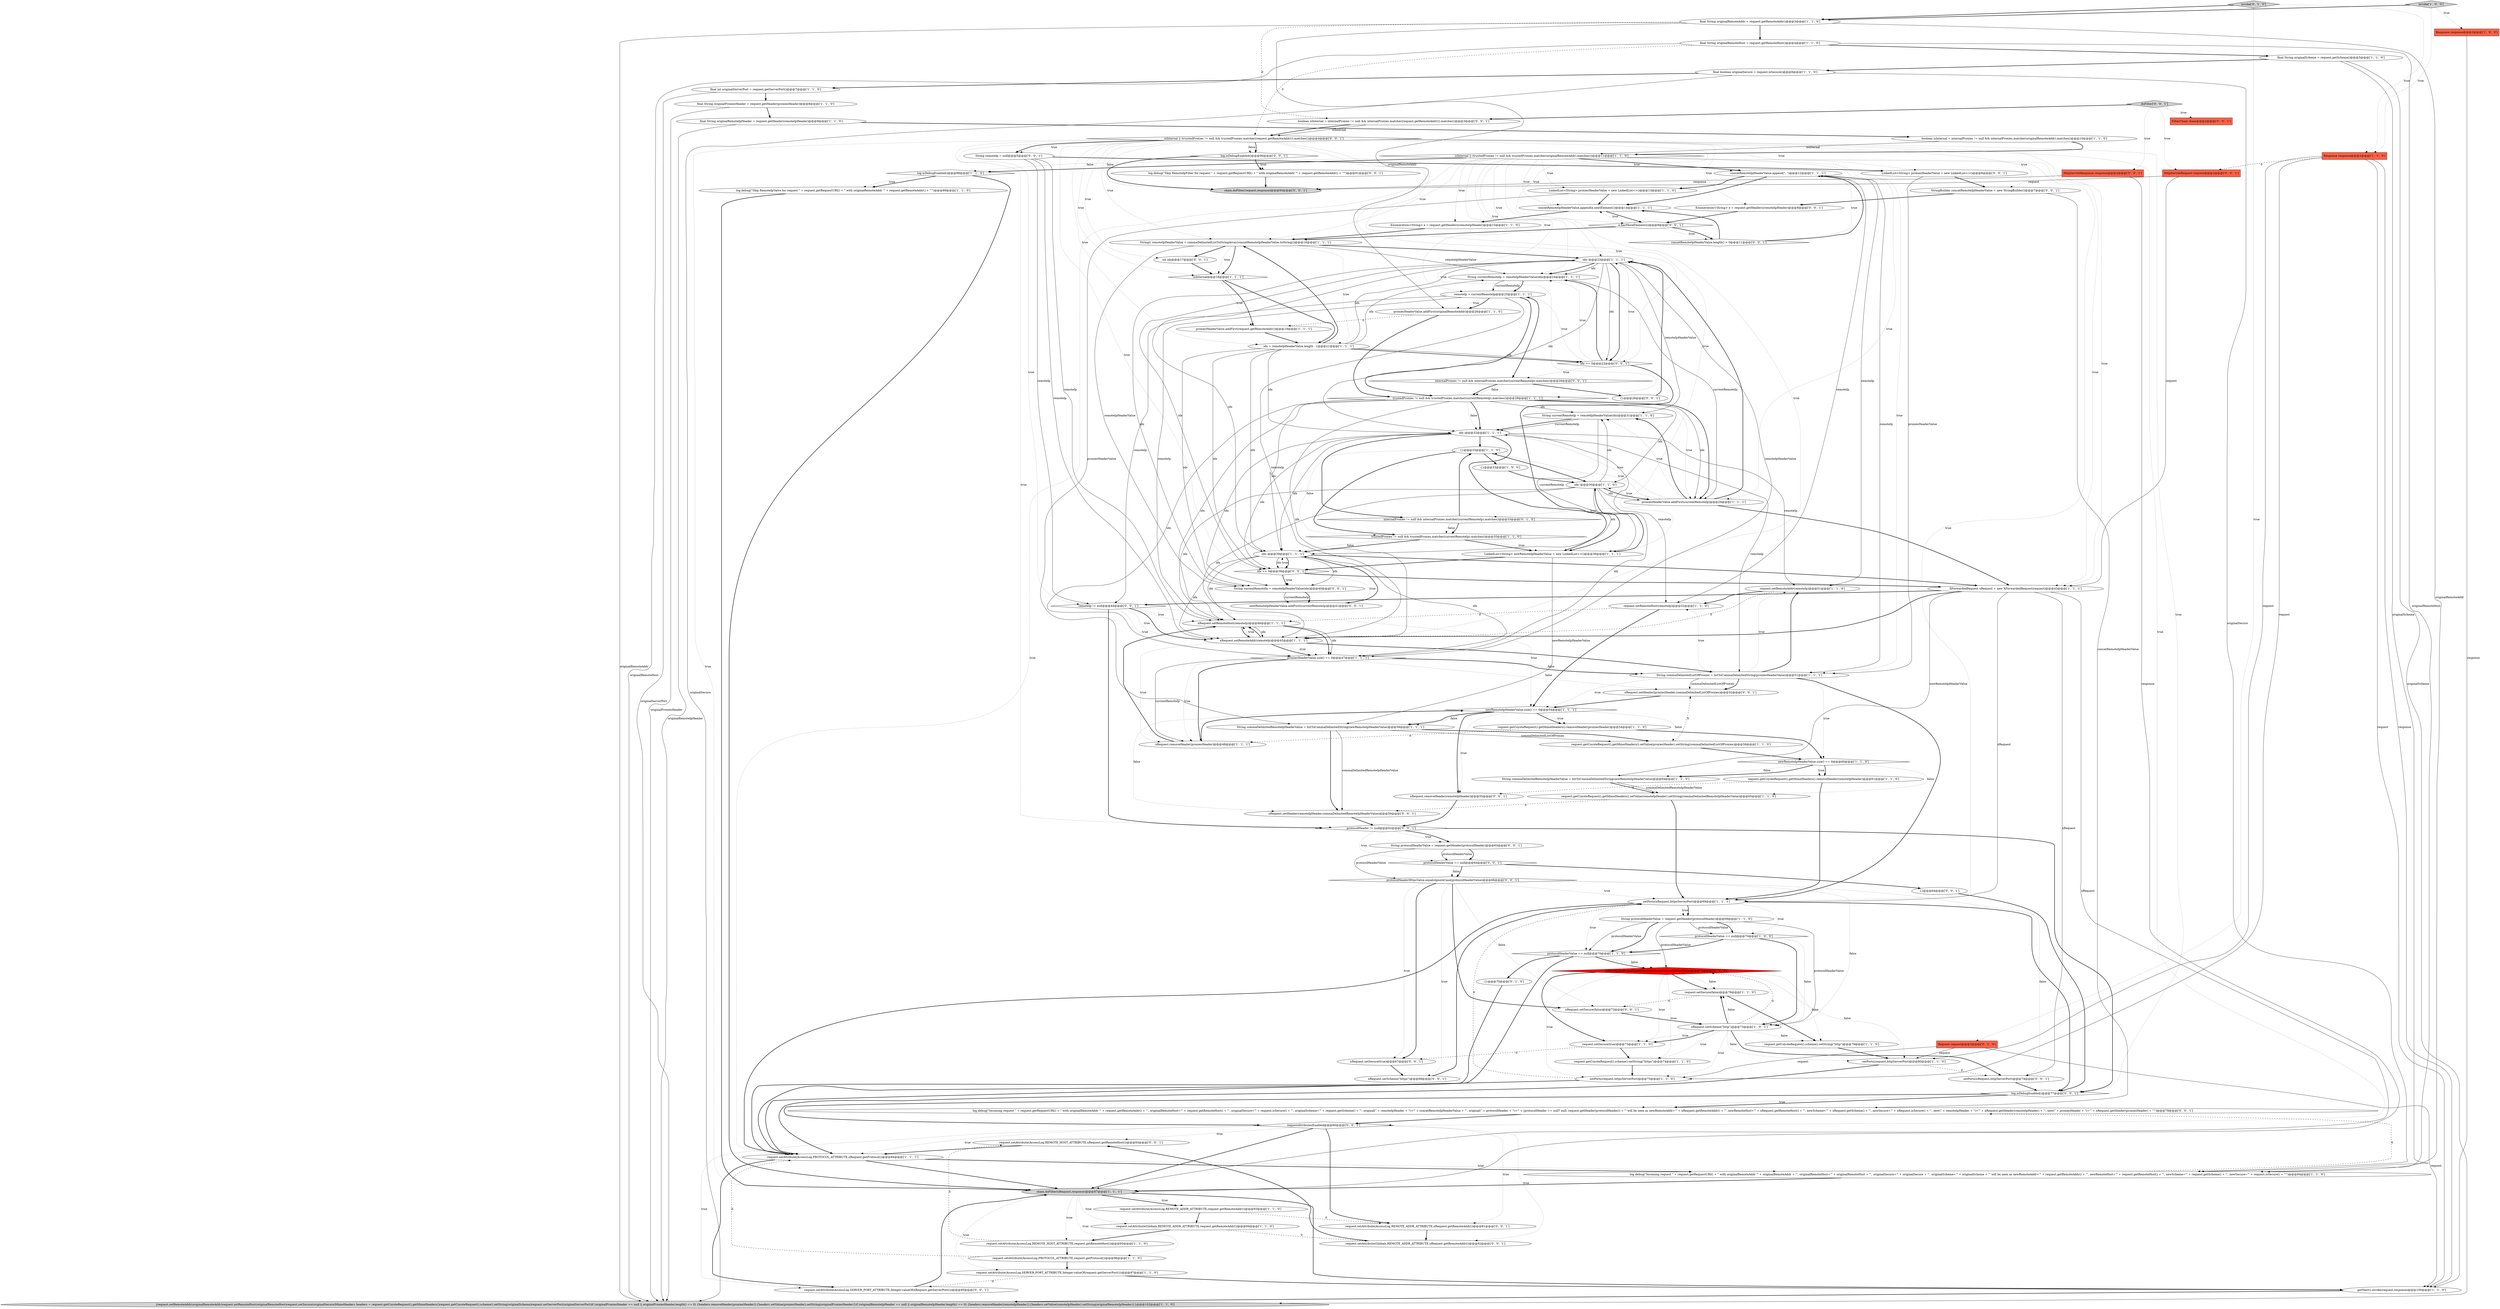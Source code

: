digraph {
8 [style = filled, label = "final String originalProxiesHeader = request.getHeader(proxiesHeader)@@@8@@@['1', '1', '0']", fillcolor = white, shape = ellipse image = "AAA0AAABBB1BBB"];
70 [style = filled, label = "invoke['1', '0', '0']", fillcolor = lightgray, shape = diamond image = "AAA0AAABBB1BBB"];
108 [style = filled, label = "xRequest.setHeader(remoteIpHeader,commaDelimitedRemoteIpHeaderValue)@@@59@@@['0', '0', '1']", fillcolor = white, shape = ellipse image = "AAA0AAABBB3BBB"];
37 [style = filled, label = "newRemoteIpHeaderValue.size() == 0@@@60@@@['1', '1', '0']", fillcolor = white, shape = diamond image = "AAA0AAABBB1BBB"];
114 [style = filled, label = "remoteIp != null@@@44@@@['0', '0', '1']", fillcolor = white, shape = diamond image = "AAA0AAABBB3BBB"];
100 [style = filled, label = "isInternal || (trustedProxies != null && trustedProxies.matcher(request.getRemoteAddr()).matches())@@@4@@@['0', '0', '1']", fillcolor = white, shape = diamond image = "AAA0AAABBB3BBB"];
23 [style = filled, label = "final int originalServerPort = request.getServerPort()@@@7@@@['1', '1', '0']", fillcolor = white, shape = ellipse image = "AAA0AAABBB1BBB"];
88 [style = filled, label = "String protocolHeaderValue = request.getHeader(protocolHeader)@@@63@@@['0', '0', '1']", fillcolor = white, shape = ellipse image = "AAA0AAABBB3BBB"];
3 [style = filled, label = "setPorts(xRequest,httpsServerPort)@@@69@@@['1', '1', '1']", fillcolor = white, shape = ellipse image = "AAA0AAABBB1BBB"];
99 [style = filled, label = "request.setAttribute(AccessLog.REMOTE_HOST_ATTRIBUTE,xRequest.getRemoteHost())@@@83@@@['0', '0', '1']", fillcolor = white, shape = ellipse image = "AAA0AAABBB3BBB"];
42 [style = filled, label = "xRequest.setScheme(\"http\")@@@73@@@['1', '0', '1']", fillcolor = white, shape = ellipse image = "AAA0AAABBB1BBB"];
74 [style = filled, label = "{}@@@70@@@['0', '1', '0']", fillcolor = white, shape = ellipse image = "AAA0AAABBB2BBB"];
86 [style = filled, label = "boolean isInternal = internalProxies != null && internalProxies.matcher(request.getRemoteAddr()).matches()@@@3@@@['0', '0', '1']", fillcolor = white, shape = ellipse image = "AAA0AAABBB3BBB"];
58 [style = filled, label = "proxiesHeaderValue.addFirst(originalRemoteAddr)@@@26@@@['1', '1', '0']", fillcolor = white, shape = ellipse image = "AAA0AAABBB1BBB"];
61 [style = filled, label = "concatRemoteIpHeaderValue.append(\", \")@@@12@@@['1', '1', '1']", fillcolor = white, shape = ellipse image = "AAA0AAABBB1BBB"];
119 [style = filled, label = "internalProxies != null && internalProxies.matcher(currentRemoteIp).matches()@@@26@@@['0', '0', '1']", fillcolor = white, shape = diamond image = "AAA0AAABBB3BBB"];
35 [style = filled, label = "{}@@@33@@@['1', '1', '0']", fillcolor = white, shape = ellipse image = "AAA0AAABBB1BBB"];
66 [style = filled, label = "proxiesHeaderValue.addFirst(request.getRemoteAddr())@@@19@@@['1', '1', '1']", fillcolor = white, shape = ellipse image = "AAA0AAABBB1BBB"];
44 [style = filled, label = "trustedProxies != null && trustedProxies.matcher(currentRemoteIp).matches()@@@28@@@['1', '1', '1']", fillcolor = white, shape = diamond image = "AAA0AAABBB1BBB"];
107 [style = filled, label = "xRequest.removeHeader(remoteIpHeader)@@@55@@@['0', '0', '1']", fillcolor = white, shape = ellipse image = "AAA0AAABBB3BBB"];
69 [style = filled, label = "idx--@@@39@@@['1', '1', '1']", fillcolor = white, shape = ellipse image = "AAA0AAABBB1BBB"];
112 [style = filled, label = "protocolHeader != null@@@62@@@['0', '0', '1']", fillcolor = white, shape = diamond image = "AAA0AAABBB3BBB"];
77 [style = filled, label = "internalProxies != null && internalProxies.matcher(currentRemoteIp).matches()@@@33@@@['0', '1', '0']", fillcolor = white, shape = diamond image = "AAA0AAABBB2BBB"];
104 [style = filled, label = "String remoteIp = null@@@5@@@['0', '0', '1']", fillcolor = white, shape = ellipse image = "AAA0AAABBB3BBB"];
57 [style = filled, label = "final String originalRemoteAddr = request.getRemoteAddr()@@@3@@@['1', '1', '0']", fillcolor = white, shape = ellipse image = "AAA0AAABBB1BBB"];
7 [style = filled, label = "final String originalScheme = request.getScheme()@@@5@@@['1', '1', '0']", fillcolor = white, shape = ellipse image = "AAA0AAABBB1BBB"];
59 [style = filled, label = "String currentRemoteIp = remoteIpHeaderValue(idx(@@@31@@@['1', '1', '0']", fillcolor = white, shape = ellipse image = "AAA0AAABBB1BBB"];
21 [style = filled, label = "getNext().invoke(request,response)@@@100@@@['1', '1', '0']", fillcolor = white, shape = ellipse image = "AAA0AAABBB1BBB"];
14 [style = filled, label = "request.setSecure(false)@@@78@@@['1', '1', '0']", fillcolor = white, shape = ellipse image = "AAA0AAABBB1BBB"];
30 [style = filled, label = "XForwardedRequest xRequest = new XForwardedRequest(request)@@@43@@@['1', '1', '1']", fillcolor = white, shape = ellipse image = "AAA0AAABBB1BBB"];
56 [style = filled, label = "boolean isInternal = internalProxies != null && internalProxies.matcher(originalRemoteAddr).matches()@@@10@@@['1', '1', '0']", fillcolor = white, shape = ellipse image = "AAA0AAABBB1BBB"];
76 [style = filled, label = "Request request@@@2@@@['0', '1', '0']", fillcolor = tomato, shape = box image = "AAA0AAABBB2BBB"];
90 [style = filled, label = "FilterChain chain@@@2@@@['0', '0', '1']", fillcolor = tomato, shape = box image = "AAA0AAABBB3BBB"];
51 [style = filled, label = "String(( remoteIpHeaderValue = commaDelimitedListToStringArray(concatRemoteIpHeaderValue.toString())@@@16@@@['1', '1', '1']", fillcolor = white, shape = ellipse image = "AAA0AAABBB1BBB"];
116 [style = filled, label = "request.setAttribute(Globals.REMOTE_ADDR_ATTRIBUTE,xRequest.getRemoteAddr())@@@82@@@['0', '0', '1']", fillcolor = white, shape = ellipse image = "AAA0AAABBB3BBB"];
62 [style = filled, label = "xRequest.setRemoteHost(remoteIp)@@@46@@@['1', '1', '1']", fillcolor = white, shape = ellipse image = "AAA0AAABBB1BBB"];
39 [style = filled, label = "log.debug(\"Incoming request \" + request.getRequestURI() + \" with originalRemoteAddr '\" + originalRemoteAddr + \"', originalRemoteHost='\" + originalRemoteHost + \"', originalSecure='\" + originalSecure + \"', originalScheme='\" + originalScheme + \"' will be seen as newRemoteAddr='\" + request.getRemoteAddr() + \"', newRemoteHost='\" + request.getRemoteHost() + \"', newScheme='\" + request.getScheme() + \"', newSecure='\" + request.isSecure() + \"'\")@@@84@@@['1', '1', '0']", fillcolor = white, shape = ellipse image = "AAA0AAABBB1BBB"];
5 [style = filled, label = "log.debug(\"Skip RemoteIpValve for request \" + request.getRequestURI() + \" with originalRemoteAddr '\" + request.getRemoteAddr() + \"'\")@@@89@@@['1', '1', '0']", fillcolor = white, shape = ellipse image = "AAA0AAABBB1BBB"];
115 [style = filled, label = "newRemoteIpHeaderValue.addFirst(currentRemoteIp)@@@41@@@['0', '0', '1']", fillcolor = white, shape = ellipse image = "AAA0AAABBB3BBB"];
83 [style = filled, label = "concatRemoteIpHeaderValue.length() > 0@@@11@@@['0', '0', '1']", fillcolor = white, shape = diamond image = "AAA0AAABBB3BBB"];
84 [style = filled, label = "xRequest.setSecure(true)@@@67@@@['0', '0', '1']", fillcolor = white, shape = ellipse image = "AAA0AAABBB3BBB"];
78 [style = filled, label = "setPorts(xRequest,httpServerPort)@@@74@@@['0', '0', '1']", fillcolor = white, shape = ellipse image = "AAA0AAABBB3BBB"];
45 [style = filled, label = "newRemoteIpHeaderValue.size() == 0@@@54@@@['1', '1', '1']", fillcolor = white, shape = diamond image = "AAA0AAABBB1BBB"];
94 [style = filled, label = "log.debug(\"Incoming request \" + request.getRequestURI() + \" with originalRemoteAddr '\" + request.getRemoteAddr() + \"', originalRemoteHost='\" + request.getRemoteHost() + \"', originalSecure='\" + request.isSecure() + \"', originalScheme='\" + request.getScheme() + \"', original(\" + remoteIpHeader + \"(='\" + concatRemoteIpHeaderValue + \"', original(\" + protocolHeader + \"(='\" + (protocolHeader == null? null: request.getHeader(protocolHeader)) + \"' will be seen as newRemoteAddr='\" + xRequest.getRemoteAddr() + \"', newRemoteHost='\" + xRequest.getRemoteHost() + \"', newScheme='\" + xRequest.getScheme() + \"', newSecure='\" + xRequest.isSecure() + \"', new(\" + remoteIpHeader + \"(='\" + xRequest.getHeader(remoteIpHeader) + \"', new(\" + proxiesHeader + \"(='\" + xRequest.getHeader(proxiesHeader) + \"'\")@@@78@@@['0', '0', '1']", fillcolor = white, shape = ellipse image = "AAA0AAABBB3BBB"];
33 [style = filled, label = "idx--@@@23@@@['1', '1', '1']", fillcolor = white, shape = ellipse image = "AAA0AAABBB1BBB"];
4 [style = filled, label = "setPorts(request,httpServerPort)@@@80@@@['1', '1', '0']", fillcolor = white, shape = ellipse image = "AAA0AAABBB1BBB"];
60 [style = filled, label = "request.getCoyoteRequest().getMimeHeaders().removeHeader(remoteIpHeader)@@@61@@@['1', '1', '0']", fillcolor = white, shape = ellipse image = "AAA0AAABBB1BBB"];
89 [style = filled, label = "log.isDebugEnabled()@@@77@@@['0', '0', '1']", fillcolor = white, shape = diamond image = "AAA0AAABBB3BBB"];
64 [style = filled, label = "final String originalRemoteHost = request.getRemoteHost()@@@4@@@['1', '1', '0']", fillcolor = white, shape = ellipse image = "AAA0AAABBB1BBB"];
98 [style = filled, label = "HttpServletRequest request@@@2@@@['0', '0', '1']", fillcolor = tomato, shape = box image = "AAA0AAABBB3BBB"];
47 [style = filled, label = "request.getCoyoteRequest().getMimeHeaders().removeHeader(proxiesHeader)@@@54@@@['1', '1', '0']", fillcolor = white, shape = ellipse image = "AAA0AAABBB1BBB"];
96 [style = filled, label = "StringBuilder concatRemoteIpHeaderValue = new StringBuilder()@@@7@@@['0', '0', '1']", fillcolor = white, shape = ellipse image = "AAA0AAABBB3BBB"];
25 [style = filled, label = "request.getCoyoteRequest().getMimeHeaders().setValue(remoteIpHeader).setString(commaDelimitedRemoteIpHeaderValue)@@@65@@@['1', '1', '0']", fillcolor = white, shape = ellipse image = "AAA0AAABBB1BBB"];
53 [style = filled, label = "proxiesHeaderValue.size() == 0@@@47@@@['1', '1', '1']", fillcolor = white, shape = diamond image = "AAA0AAABBB1BBB"];
102 [style = filled, label = "request.setAttribute(AccessLog.REMOTE_ADDR_ATTRIBUTE,xRequest.getRemoteAddr())@@@81@@@['0', '0', '1']", fillcolor = white, shape = ellipse image = "AAA0AAABBB3BBB"];
6 [style = filled, label = "request.setRemoteAddr(remoteIp)@@@51@@@['1', '1', '0']", fillcolor = white, shape = ellipse image = "AAA0AAABBB1BBB"];
36 [style = filled, label = "protocolHeaderValue == null@@@70@@@['1', '1', '0']", fillcolor = white, shape = diamond image = "AAA0AAABBB1BBB"];
103 [style = filled, label = "{}@@@64@@@['0', '0', '1']", fillcolor = white, shape = ellipse image = "AAA0AAABBB3BBB"];
0 [style = filled, label = "request.getCoyoteRequest().scheme().setString(\"https\")@@@74@@@['1', '1', '0']", fillcolor = white, shape = ellipse image = "AAA0AAABBB1BBB"];
1 [style = filled, label = "request.getCoyoteRequest().scheme().setString(\"http\")@@@79@@@['1', '1', '0']", fillcolor = white, shape = ellipse image = "AAA0AAABBB1BBB"];
46 [style = filled, label = "chain.doFilter(xRequest,response)@@@87@@@['1', '1', '1']", fillcolor = lightgray, shape = ellipse image = "AAA0AAABBB1BBB"];
31 [style = filled, label = "protocolHeaderValue == null@@@70@@@['1', '0', '0']", fillcolor = white, shape = diamond image = "AAA0AAABBB1BBB"];
34 [style = filled, label = "proxiesHeaderValue.addFirst(currentRemoteIp)@@@29@@@['1', '1', '1']", fillcolor = white, shape = ellipse image = "AAA0AAABBB1BBB"];
68 [style = filled, label = "request.setRemoteHost(remoteIp)@@@52@@@['1', '1', '0']", fillcolor = white, shape = ellipse image = "AAA0AAABBB1BBB"];
105 [style = filled, label = "{}@@@26@@@['0', '0', '1']", fillcolor = white, shape = ellipse image = "AAA0AAABBB3BBB"];
54 [style = filled, label = "xRequest.setRemoteAddr(remoteIp)@@@45@@@['1', '1', '1']", fillcolor = white, shape = ellipse image = "AAA0AAABBB1BBB"];
91 [style = filled, label = "log.debug(\"Skip RemoteIpFilter for request \" + request.getRequestURI() + \" with originalRemoteAddr '\" + request.getRemoteAddr() + \"'\")@@@91@@@['0', '0', '1']", fillcolor = white, shape = ellipse image = "AAA0AAABBB3BBB"];
13 [style = filled, label = "{}@@@33@@@['1', '0', '0']", fillcolor = white, shape = ellipse image = "AAA0AAABBB1BBB"];
113 [style = filled, label = "xRequest.setHeader(proxiesHeader,commaDelimitedListOfProxies)@@@52@@@['0', '0', '1']", fillcolor = white, shape = ellipse image = "AAA0AAABBB3BBB"];
49 [style = filled, label = "idx = remoteIpHeaderValue.length - 1@@@21@@@['1', '1', '1']", fillcolor = white, shape = ellipse image = "AAA0AAABBB1BBB"];
29 [style = filled, label = "!isInternal@@@18@@@['1', '1', '1']", fillcolor = white, shape = diamond image = "AAA0AAABBB1BBB"];
22 [style = filled, label = "trustedProxies != null && trustedProxies.matcher(currentRemoteIp).matches()@@@35@@@['1', '1', '0']", fillcolor = white, shape = diamond image = "AAA0AAABBB1BBB"];
118 [style = filled, label = "chain.doFilter(request,response)@@@93@@@['0', '0', '1']", fillcolor = lightgray, shape = ellipse image = "AAA0AAABBB3BBB"];
27 [style = filled, label = "request.setAttribute(Globals.REMOTE_ADDR_ATTRIBUTE,request.getRemoteAddr())@@@94@@@['1', '1', '0']", fillcolor = white, shape = ellipse image = "AAA0AAABBB1BBB"];
87 [style = filled, label = "e.hasMoreElements()@@@9@@@['0', '0', '1']", fillcolor = white, shape = diamond image = "AAA0AAABBB3BBB"];
73 [style = filled, label = "invoke['0', '1', '0']", fillcolor = lightgray, shape = diamond image = "AAA0AAABBB2BBB"];
17 [style = filled, label = "setPorts(request,httpsServerPort)@@@75@@@['1', '1', '0']", fillcolor = white, shape = ellipse image = "AAA0AAABBB1BBB"];
79 [style = filled, label = "protocolHeaderValue == null@@@64@@@['0', '0', '1']", fillcolor = white, shape = diamond image = "AAA0AAABBB3BBB"];
24 [style = filled, label = "idx--@@@32@@@['1', '1', '1']", fillcolor = white, shape = ellipse image = "AAA0AAABBB1BBB"];
50 [style = filled, label = "Response response@@@2@@@['1', '1', '0']", fillcolor = tomato, shape = box image = "AAA0AAABBB1BBB"];
80 [style = filled, label = "idx >= 0@@@38@@@['0', '0', '1']", fillcolor = white, shape = diamond image = "AAA0AAABBB3BBB"];
81 [style = filled, label = "HttpServletResponse response@@@2@@@['0', '0', '1']", fillcolor = tomato, shape = box image = "AAA0AAABBB3BBB"];
67 [style = filled, label = "request.setAttribute(AccessLog.SERVER_PORT_ATTRIBUTE,Integer.valueOf(request.getServerPort()))@@@97@@@['1', '1', '0']", fillcolor = white, shape = ellipse image = "AAA0AAABBB1BBB"];
65 [style = filled, label = "String commaDelimitedRemoteIpHeaderValue = listToCommaDelimitedString(newRemoteIpHeaderValue)@@@58@@@['1', '1', '1']", fillcolor = white, shape = ellipse image = "AAA0AAABBB1BBB"];
52 [style = filled, label = "xRequest.removeHeader(proxiesHeader)@@@48@@@['1', '1', '1']", fillcolor = white, shape = ellipse image = "AAA0AAABBB1BBB"];
110 [style = filled, label = "String currentRemoteIp = remoteIpHeaderValue(idx(@@@40@@@['0', '0', '1']", fillcolor = white, shape = ellipse image = "AAA0AAABBB3BBB"];
28 [style = filled, label = "String commaDelimitedListOfProxies = listToCommaDelimitedString(proxiesHeaderValue)@@@51@@@['1', '1', '1']", fillcolor = white, shape = ellipse image = "AAA0AAABBB1BBB"];
2 [style = filled, label = "log.isDebugEnabled()@@@88@@@['1', '1', '0']", fillcolor = white, shape = diamond image = "AAA0AAABBB1BBB"];
95 [style = filled, label = "requestAttributesEnabled@@@80@@@['0', '0', '1']", fillcolor = white, shape = diamond image = "AAA0AAABBB3BBB"];
106 [style = filled, label = "xRequest.setSecure(false)@@@72@@@['0', '0', '1']", fillcolor = white, shape = ellipse image = "AAA0AAABBB3BBB"];
109 [style = filled, label = "LinkedList<String> proxiesHeaderValue = new LinkedList<>()@@@6@@@['0', '0', '1']", fillcolor = white, shape = ellipse image = "AAA0AAABBB3BBB"];
32 [style = filled, label = "final boolean originalSecure = request.isSecure()@@@6@@@['1', '1', '0']", fillcolor = white, shape = ellipse image = "AAA0AAABBB1BBB"];
40 [style = filled, label = "Response response@@@2@@@['1', '0', '0']", fillcolor = tomato, shape = box image = "AAA0AAABBB1BBB"];
55 [style = filled, label = "{request.setRemoteAddr(originalRemoteAddr)request.setRemoteHost(originalRemoteHost)request.setSecure(originalSecure)MimeHeaders headers = request.getCoyoteRequest().getMimeHeaders()request.getCoyoteRequest().scheme().setString(originalScheme)request.setServerPort(originalServerPort)if (originalProxiesHeader == null || originalProxiesHeader.length() == 0) {headers.removeHeader(proxiesHeader)}{headers.setValue(proxiesHeader).setString(originalProxiesHeader)}if (originalRemoteIpHeader == null || originalRemoteIpHeader.length() == 0) {headers.removeHeader(remoteIpHeader)}{headers.setValue(remoteIpHeader).setString(originalRemoteIpHeader)}}@@@102@@@['1', '1', '0']", fillcolor = lightgray, shape = ellipse image = "AAA0AAABBB1BBB"];
72 [style = filled, label = "request.setAttribute(AccessLog.REMOTE_ADDR_ATTRIBUTE,request.getRemoteAddr())@@@93@@@['1', '1', '0']", fillcolor = white, shape = ellipse image = "AAA0AAABBB1BBB"];
11 [style = filled, label = "String protocolHeaderValue = request.getHeader(protocolHeader)@@@69@@@['1', '1', '0']", fillcolor = white, shape = ellipse image = "AAA0AAABBB1BBB"];
9 [style = filled, label = "concatRemoteIpHeaderValue.append(e.nextElement())@@@14@@@['1', '1', '1']", fillcolor = white, shape = ellipse image = "AAA0AAABBB1BBB"];
97 [style = filled, label = "log.isDebugEnabled()@@@90@@@['0', '0', '1']", fillcolor = white, shape = diamond image = "AAA0AAABBB3BBB"];
26 [style = filled, label = "idx--@@@30@@@['1', '1', '0']", fillcolor = white, shape = ellipse image = "AAA0AAABBB1BBB"];
41 [style = filled, label = "remoteIp = currentRemoteIp@@@25@@@['1', '1', '1']", fillcolor = white, shape = ellipse image = "AAA0AAABBB1BBB"];
63 [style = filled, label = "LinkedList<String> newRemoteIpHeaderValue = new LinkedList<>()@@@36@@@['1', '1', '1']", fillcolor = white, shape = ellipse image = "AAA0AAABBB1BBB"];
15 [style = filled, label = "request.setAttribute(AccessLog.REMOTE_HOST_ATTRIBUTE,request.getRemoteHost())@@@95@@@['1', '1', '0']", fillcolor = white, shape = ellipse image = "AAA0AAABBB1BBB"];
75 [style = filled, label = "isForwardedProtoHeaderValueSecure(protocolHeaderValue)@@@72@@@['0', '1', '0']", fillcolor = red, shape = diamond image = "AAA1AAABBB2BBB"];
85 [style = filled, label = "doFilter['0', '0', '1']", fillcolor = lightgray, shape = diamond image = "AAA0AAABBB3BBB"];
16 [style = filled, label = "Enumeration<String> e = request.getHeaders(remoteIpHeader)@@@15@@@['1', '1', '0']", fillcolor = white, shape = ellipse image = "AAA0AAABBB1BBB"];
18 [style = filled, label = "request.setSecure(true)@@@73@@@['1', '1', '0']", fillcolor = white, shape = ellipse image = "AAA0AAABBB1BBB"];
19 [style = filled, label = "final String originalRemoteIpHeader = request.getHeader(remoteIpHeader)@@@9@@@['1', '1', '0']", fillcolor = white, shape = ellipse image = "AAA0AAABBB1BBB"];
111 [style = filled, label = "int idx@@@17@@@['0', '0', '1']", fillcolor = white, shape = ellipse image = "AAA0AAABBB3BBB"];
92 [style = filled, label = "xRequest.setScheme(\"https\")@@@68@@@['0', '0', '1']", fillcolor = white, shape = ellipse image = "AAA0AAABBB3BBB"];
93 [style = filled, label = "Enumeration<String> e = request.getHeaders(remoteIpHeader)@@@8@@@['0', '0', '1']", fillcolor = white, shape = ellipse image = "AAA0AAABBB3BBB"];
48 [style = filled, label = "request.getCoyoteRequest().getMimeHeaders().setValue(proxiesHeader).setString(commaDelimitedListOfProxies)@@@58@@@['1', '1', '0']", fillcolor = white, shape = ellipse image = "AAA0AAABBB1BBB"];
12 [style = filled, label = "request.setAttribute(AccessLog.PROTOCOL_ATTRIBUTE,request.getProtocol())@@@96@@@['1', '1', '0']", fillcolor = white, shape = ellipse image = "AAA0AAABBB1BBB"];
20 [style = filled, label = "LinkedList<String> proxiesHeaderValue = new LinkedList<>()@@@13@@@['1', '1', '0']", fillcolor = white, shape = ellipse image = "AAA0AAABBB1BBB"];
43 [style = filled, label = "request.setAttribute(AccessLog.PROTOCOL_ATTRIBUTE,xRequest.getProtocol())@@@84@@@['1', '1', '1']", fillcolor = white, shape = ellipse image = "AAA0AAABBB1BBB"];
38 [style = filled, label = "String commaDelimitedRemoteIpHeaderValue = listToCommaDelimitedString(newRemoteIpHeaderValue)@@@64@@@['1', '1', '0']", fillcolor = white, shape = ellipse image = "AAA0AAABBB1BBB"];
10 [style = filled, label = "isInternal || (trustedProxies != null && trustedProxies.matcher(originalRemoteAddr).matches())@@@11@@@['1', '1', '0']", fillcolor = white, shape = diamond image = "AAA0AAABBB1BBB"];
101 [style = filled, label = "request.setAttribute(AccessLog.SERVER_PORT_ATTRIBUTE,Integer.valueOf(xRequest.getServerPort()))@@@85@@@['0', '0', '1']", fillcolor = white, shape = ellipse image = "AAA0AAABBB3BBB"];
71 [style = filled, label = "String currentRemoteIp = remoteIpHeaderValue(idx(@@@24@@@['1', '1', '1']", fillcolor = white, shape = ellipse image = "AAA0AAABBB1BBB"];
82 [style = filled, label = "idx >= 0@@@22@@@['0', '0', '1']", fillcolor = white, shape = diamond image = "AAA0AAABBB3BBB"];
117 [style = filled, label = "protocolHeaderHttpsValue.equalsIgnoreCase(protocolHeaderValue)@@@66@@@['0', '0', '1']", fillcolor = white, shape = diamond image = "AAA0AAABBB3BBB"];
24->63 [style = bold, label=""];
108->112 [style = bold, label=""];
83->9 [style = bold, label=""];
75->14 [style = dotted, label="false"];
95->43 [style = dotted, label="true"];
115->69 [style = bold, label=""];
82->71 [style = bold, label=""];
26->34 [style = bold, label=""];
37->25 [style = dotted, label="false"];
53->52 [style = dotted, label="true"];
10->2 [style = dotted, label="false"];
89->94 [style = bold, label=""];
25->108 [style = dashed, label="0"];
27->15 [style = bold, label=""];
69->30 [style = bold, label=""];
34->26 [style = dotted, label="true"];
9->87 [style = bold, label=""];
62->53 [style = bold, label=""];
81->118 [style = solid, label="response"];
53->113 [style = dotted, label="false"];
22->63 [style = bold, label=""];
70->57 [style = bold, label=""];
54->62 [style = dotted, label="true"];
84->92 [style = bold, label=""];
42->0 [style = dotted, label="true"];
72->27 [style = bold, label=""];
29->66 [style = dotted, label="true"];
1->4 [style = bold, label=""];
62->54 [style = solid, label="idx"];
114->54 [style = bold, label=""];
10->61 [style = bold, label=""];
86->100 [style = solid, label="isInternal"];
42->78 [style = bold, label=""];
53->52 [style = bold, label=""];
10->43 [style = dotted, label="true"];
51->110 [style = solid, label="remoteIpHeaderValue"];
25->3 [style = bold, label=""];
34->33 [style = bold, label=""];
64->39 [style = solid, label="originalRemoteHost"];
107->112 [style = bold, label=""];
41->114 [style = solid, label="remoteIp"];
104->62 [style = solid, label="remoteIp"];
117->106 [style = bold, label=""];
99->43 [style = bold, label=""];
34->59 [style = bold, label=""];
22->63 [style = dotted, label="true"];
86->100 [style = bold, label=""];
58->66 [style = dashed, label="0"];
68->45 [style = bold, label=""];
57->55 [style = solid, label="originalRemoteAddr"];
97->118 [style = bold, label=""];
100->96 [style = dotted, label="true"];
48->113 [style = dashed, label="0"];
109->96 [style = bold, label=""];
44->24 [style = dotted, label="false"];
50->17 [style = solid, label="request"];
51->71 [style = solid, label="remoteIpHeaderValue"];
80->30 [style = bold, label=""];
106->42 [style = bold, label=""];
39->46 [style = bold, label=""];
45->107 [style = bold, label=""];
88->79 [style = bold, label=""];
44->26 [style = solid, label="idx"];
61->28 [style = solid, label="remoteIp"];
65->108 [style = solid, label="commaDelimitedRemoteIpHeaderValue"];
10->9 [style = dotted, label="true"];
11->31 [style = solid, label="protocolHeaderValue"];
24->6 [style = solid, label="remoteIp"];
77->22 [style = bold, label=""];
57->86 [style = dashed, label="0"];
17->43 [style = bold, label=""];
11->42 [style = solid, label="protocolHeaderValue"];
100->82 [style = dotted, label="true"];
24->110 [style = solid, label="idx"];
34->35 [style = dotted, label="true"];
30->78 [style = solid, label="xRequest"];
51->111 [style = bold, label=""];
54->28 [style = bold, label=""];
110->115 [style = solid, label="currentRemoteIp"];
71->41 [style = solid, label="currentRemoteIp"];
70->50 [style = dotted, label="true"];
8->19 [style = bold, label=""];
100->80 [style = dotted, label="true"];
24->68 [style = solid, label="remoteIp"];
7->39 [style = solid, label="originalScheme"];
100->104 [style = dotted, label="true"];
49->69 [style = solid, label="idx"];
61->9 [style = bold, label=""];
46->27 [style = dotted, label="true"];
93->87 [style = bold, label=""];
32->39 [style = solid, label="originalSecure"];
100->95 [style = dotted, label="true"];
33->71 [style = solid, label="idx"];
117->106 [style = dotted, label="false"];
100->114 [style = dotted, label="true"];
50->4 [style = solid, label="request"];
96->93 [style = bold, label=""];
59->24 [style = bold, label=""];
76->4 [style = solid, label="request"];
3->43 [style = bold, label=""];
35->13 [style = bold, label=""];
41->44 [style = bold, label=""];
69->54 [style = solid, label="idx"];
97->91 [style = dotted, label="true"];
42->4 [style = dotted, label="false"];
46->72 [style = bold, label=""];
45->65 [style = bold, label=""];
60->107 [style = dashed, label="0"];
27->116 [style = dashed, label="0"];
24->69 [style = solid, label="idx"];
80->69 [style = dotted, label="true"];
89->95 [style = bold, label=""];
100->111 [style = dotted, label="true"];
42->1 [style = dotted, label="false"];
24->28 [style = solid, label="remoteIp"];
11->36 [style = solid, label="protocolHeaderValue"];
26->53 [style = solid, label="idx"];
65->48 [style = bold, label=""];
69->62 [style = solid, label="idx"];
10->30 [style = dotted, label="true"];
11->36 [style = bold, label=""];
57->39 [style = solid, label="originalRemoteAddr"];
63->65 [style = solid, label="newRemoteIpHeaderValue"];
50->21 [style = solid, label="request"];
54->52 [style = dotted, label="true"];
28->6 [style = dotted, label="true"];
75->18 [style = dotted, label="true"];
33->69 [style = solid, label="idx"];
37->60 [style = bold, label=""];
112->88 [style = dotted, label="true"];
28->113 [style = bold, label=""];
82->33 [style = dotted, label="true"];
30->46 [style = solid, label="xRequest"];
100->109 [style = dotted, label="true"];
95->116 [style = dotted, label="true"];
65->48 [style = solid, label="commaDelimitedListOfProxies"];
28->3 [style = bold, label=""];
61->6 [style = solid, label="remoteIp"];
32->55 [style = solid, label="originalSecure"];
100->112 [style = dotted, label="true"];
78->89 [style = bold, label=""];
102->116 [style = bold, label=""];
100->89 [style = dotted, label="true"];
39->94 [style = dashed, label="0"];
105->33 [style = bold, label=""];
95->99 [style = dotted, label="true"];
116->99 [style = bold, label=""];
87->83 [style = dotted, label="true"];
109->28 [style = solid, label="proxiesHeaderValue"];
45->65 [style = dotted, label="false"];
75->18 [style = bold, label=""];
100->97 [style = bold, label=""];
119->44 [style = dotted, label="false"];
52->45 [style = bold, label=""];
98->30 [style = solid, label="request"];
29->66 [style = bold, label=""];
117->42 [style = dotted, label="false"];
74->43 [style = bold, label=""];
43->46 [style = bold, label=""];
33->59 [style = solid, label="remoteIpHeaderValue"];
33->82 [style = bold, label=""];
62->53 [style = solid, label="idx"];
42->75 [style = dashed, label="0"];
113->45 [style = bold, label=""];
57->58 [style = solid, label="originalRemoteAddr"];
79->117 [style = dotted, label="false"];
88->117 [style = solid, label="protocolHeaderValue"];
38->25 [style = bold, label=""];
10->2 [style = bold, label=""];
15->12 [style = bold, label=""];
82->71 [style = dotted, label="true"];
49->110 [style = solid, label="idx"];
100->93 [style = dotted, label="true"];
66->49 [style = bold, label=""];
87->9 [style = dotted, label="true"];
119->44 [style = bold, label=""];
36->43 [style = bold, label=""];
45->48 [style = dotted, label="false"];
87->83 [style = bold, label=""];
34->24 [style = dotted, label="true"];
80->110 [style = dotted, label="true"];
63->26 [style = bold, label=""];
30->38 [style = solid, label="newRemoteIpHeaderValue"];
14->106 [style = dashed, label="0"];
4->78 [style = dashed, label="0"];
75->0 [style = dotted, label="true"];
100->104 [style = bold, label=""];
51->49 [style = dotted, label="true"];
117->78 [style = dotted, label="false"];
64->55 [style = solid, label="originalRemoteHost"];
73->57 [style = bold, label=""];
42->14 [style = bold, label=""];
21->55 [style = bold, label=""];
11->31 [style = bold, label=""];
80->110 [style = bold, label=""];
80->115 [style = dotted, label="true"];
10->51 [style = dotted, label="true"];
114->54 [style = dotted, label="true"];
31->42 [style = dotted, label="false"];
117->3 [style = dotted, label="true"];
75->4 [style = dotted, label="false"];
101->46 [style = bold, label=""];
45->47 [style = dotted, label="true"];
41->119 [style = bold, label=""];
6->54 [style = dashed, label="0"];
2->5 [style = bold, label=""];
30->114 [style = bold, label=""];
95->102 [style = bold, label=""];
3->11 [style = dotted, label="true"];
45->107 [style = dotted, label="true"];
42->18 [style = bold, label=""];
114->45 [style = dotted, label="true"];
10->33 [style = dotted, label="true"];
67->21 [style = bold, label=""];
34->30 [style = bold, label=""];
14->1 [style = bold, label=""];
100->46 [style = dotted, label="true"];
69->53 [style = solid, label="idx"];
36->74 [style = bold, label=""];
17->3 [style = dashed, label="0"];
23->55 [style = solid, label="originalServerPort"];
3->31 [style = dotted, label="true"];
33->82 [style = solid, label="idx"];
43->39 [style = dotted, label="true"];
89->94 [style = dotted, label="true"];
104->114 [style = solid, label="remoteIp"];
16->51 [style = bold, label=""];
114->53 [style = dotted, label="true"];
85->98 [style = dotted, label="true"];
7->32 [style = bold, label=""];
10->44 [style = dotted, label="true"];
28->6 [style = bold, label=""];
32->23 [style = bold, label=""];
20->9 [style = bold, label=""];
33->53 [style = solid, label="remoteIpHeaderValue"];
61->68 [style = solid, label="remoteIp"];
62->54 [style = bold, label=""];
10->34 [style = dotted, label="true"];
112->88 [style = bold, label=""];
46->12 [style = dotted, label="true"];
47->52 [style = dashed, label="0"];
69->80 [style = bold, label=""];
85->86 [style = bold, label=""];
59->63 [style = solid, label="currentRemoteIp"];
10->61 [style = dotted, label="true"];
41->58 [style = dotted, label="true"];
44->34 [style = dotted, label="true"];
37->38 [style = bold, label=""];
100->97 [style = dotted, label="false"];
71->34 [style = solid, label="currentRemoteIp"];
18->0 [style = bold, label=""];
110->115 [style = bold, label=""];
73->50 [style = dotted, label="true"];
7->55 [style = solid, label="originalScheme"];
100->49 [style = dotted, label="true"];
26->54 [style = solid, label="idx"];
20->65 [style = solid, label="proxiesHeaderValue"];
54->62 [style = bold, label=""];
23->8 [style = bold, label=""];
33->110 [style = solid, label="idx"];
72->102 [style = dashed, label="0"];
88->79 [style = solid, label="protocolHeaderValue"];
56->10 [style = bold, label=""];
114->112 [style = bold, label=""];
30->3 [style = solid, label="xRequest"];
83->61 [style = dotted, label="true"];
82->119 [style = dotted, label="true"];
52->62 [style = bold, label=""];
70->40 [style = dotted, label="true"];
51->33 [style = bold, label=""];
18->84 [style = dashed, label="0"];
26->62 [style = solid, label="idx"];
87->51 [style = bold, label=""];
75->1 [style = dotted, label="false"];
100->30 [style = dotted, label="true"];
36->75 [style = dotted, label="false"];
31->36 [style = bold, label=""];
38->25 [style = solid, label="commaDelimitedRemoteIpHeaderValue"];
28->45 [style = dotted, label="true"];
69->110 [style = solid, label="idx"];
76->21 [style = solid, label="request"];
51->29 [style = bold, label=""];
104->54 [style = solid, label="remoteIp"];
60->3 [style = bold, label=""];
31->42 [style = bold, label=""];
42->18 [style = dotted, label="true"];
64->100 [style = dashed, label="0"];
36->75 [style = bold, label=""];
44->69 [style = solid, label="idx"];
28->113 [style = solid, label="commaDelimitedListOfProxies"];
44->24 [style = bold, label=""];
37->38 [style = dotted, label="false"];
43->39 [style = bold, label=""];
35->26 [style = bold, label=""];
53->28 [style = bold, label=""];
42->14 [style = dotted, label="false"];
68->62 [style = dashed, label="0"];
26->59 [style = solid, label="idx"];
57->64 [style = bold, label=""];
117->92 [style = dotted, label="true"];
24->35 [style = bold, label=""];
19->55 [style = solid, label="originalRemoteIpHeader"];
33->24 [style = solid, label="idx"];
75->14 [style = bold, label=""];
100->87 [style = dotted, label="true"];
8->55 [style = solid, label="originalProxiesHeader"];
82->63 [style = bold, label=""];
58->44 [style = bold, label=""];
85->81 [style = dotted, label="true"];
112->89 [style = bold, label=""];
111->29 [style = bold, label=""];
22->69 [style = bold, label=""];
26->69 [style = solid, label="idx"];
67->101 [style = dashed, label="0"];
119->105 [style = bold, label=""];
45->47 [style = bold, label=""];
81->46 [style = solid, label="response"];
43->101 [style = bold, label=""];
10->54 [style = dotted, label="true"];
6->68 [style = bold, label=""];
100->51 [style = dotted, label="true"];
44->34 [style = solid, label="idx"];
10->71 [style = dotted, label="true"];
50->98 [style = dashed, label="0"];
26->34 [style = solid, label="idx"];
46->15 [style = dotted, label="true"];
92->3 [style = bold, label=""];
98->118 [style = solid, label="request"];
24->77 [style = bold, label=""];
45->108 [style = dotted, label="false"];
83->61 [style = bold, label=""];
77->22 [style = dotted, label="false"];
35->22 [style = dotted, label="false"];
10->3 [style = dotted, label="true"];
49->51 [style = bold, label=""];
47->37 [style = bold, label=""];
103->89 [style = bold, label=""];
100->63 [style = dotted, label="true"];
11->75 [style = solid, label="protocolHeaderValue"];
9->16 [style = bold, label=""];
95->101 [style = dotted, label="true"];
42->17 [style = dotted, label="true"];
12->43 [style = dashed, label="0"];
22->69 [style = dotted, label="false"];
76->17 [style = solid, label="request"];
46->21 [style = bold, label=""];
50->21 [style = solid, label="response"];
10->20 [style = dotted, label="true"];
54->53 [style = bold, label=""];
69->80 [style = solid, label="idx"];
104->109 [style = bold, label=""];
41->58 [style = bold, label=""];
33->71 [style = bold, label=""];
10->16 [style = dotted, label="true"];
59->24 [style = solid, label="currentRemoteIp"];
82->41 [style = dotted, label="true"];
44->54 [style = solid, label="idx"];
48->37 [style = bold, label=""];
75->17 [style = dotted, label="true"];
71->41 [style = bold, label=""];
0->17 [style = bold, label=""];
3->89 [style = bold, label=""];
85->90 [style = dotted, label="true"];
3->11 [style = bold, label=""];
94->95 [style = bold, label=""];
95->46 [style = bold, label=""];
97->91 [style = bold, label=""];
49->82 [style = bold, label=""];
41->62 [style = solid, label="remoteIp"];
79->117 [style = bold, label=""];
24->80 [style = solid, label="idx"];
19->56 [style = bold, label=""];
54->53 [style = dotted, label="true"];
95->102 [style = dotted, label="true"];
49->33 [style = solid, label="idx"];
15->99 [style = dashed, label="0"];
51->29 [style = dotted, label="true"];
44->34 [style = bold, label=""];
28->37 [style = dotted, label="true"];
34->77 [style = dotted, label="true"];
61->20 [style = bold, label=""];
77->35 [style = bold, label=""];
44->53 [style = solid, label="idx"];
53->28 [style = dotted, label="false"];
28->68 [style = dotted, label="true"];
10->28 [style = dotted, label="true"];
100->29 [style = dotted, label="true"];
10->41 [style = dotted, label="true"];
41->54 [style = solid, label="remoteIp"];
29->49 [style = bold, label=""];
100->118 [style = dotted, label="false"];
53->52 [style = solid, label="currentRemoteIp"];
49->82 [style = solid, label="idx"];
79->103 [style = bold, label=""];
13->26 [style = bold, label=""];
30->54 [style = bold, label=""];
117->84 [style = bold, label=""];
49->80 [style = solid, label="idx"];
63->80 [style = bold, label=""];
2->5 [style = dotted, label="true"];
112->79 [style = dotted, label="true"];
44->59 [style = solid, label="idx"];
2->46 [style = bold, label=""];
4->43 [style = bold, label=""];
46->72 [style = dotted, label="true"];
37->60 [style = dotted, label="true"];
3->36 [style = dotted, label="true"];
35->22 [style = bold, label=""];
56->10 [style = solid, label="isInternal"];
96->94 [style = solid, label="concatRemoteIpHeaderValue"];
117->84 [style = dotted, label="true"];
49->71 [style = solid, label="idx"];
64->7 [style = bold, label=""];
46->67 [style = dotted, label="true"];
40->21 [style = solid, label="response"];
114->62 [style = dotted, label="true"];
44->62 [style = solid, label="idx"];
73->76 [style = dotted, label="true"];
49->24 [style = solid, label="idx"];
34->59 [style = dotted, label="true"];
33->80 [style = solid, label="idx"];
65->108 [style = bold, label=""];
5->46 [style = bold, label=""];
12->67 [style = bold, label=""];
91->118 [style = bold, label=""];
}
